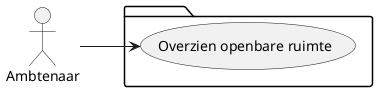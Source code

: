 @startuml
left to right direction

actor Ambtenaar as a

package  {
  usecase "Overzien openbare ruimte" as UC1
}

a --> UC1
@enduml
